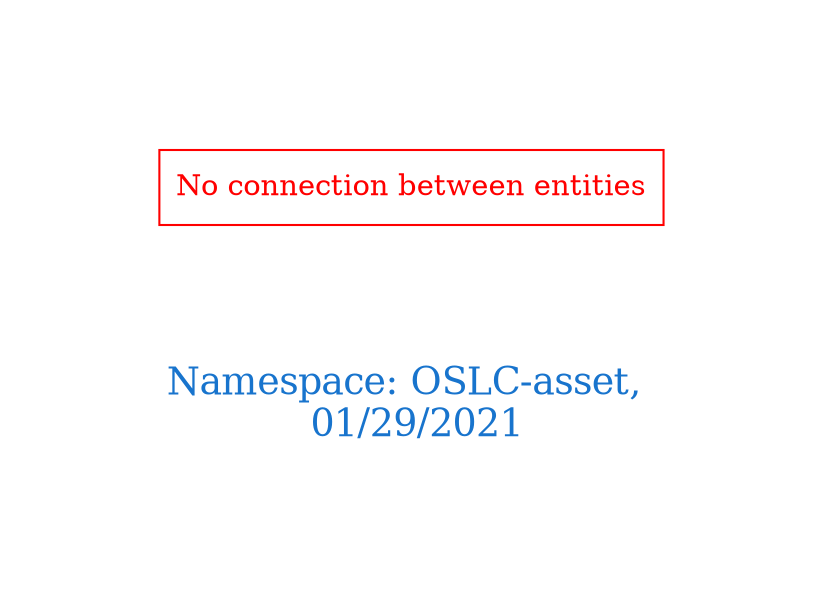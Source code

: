 digraph OGIT_ontology {
 graph [ rankdir= LR,pad=1 
fontsize = 18,
fontcolor= dodgerblue3,label = "\n\n\nNamespace: OSLC-asset, \n 01/29/2021"];
node[shape=polygon];
edge [  color="gray81"];

"No connection between entities" [fontcolor = "red",color="red", shape="polygon"]
}
